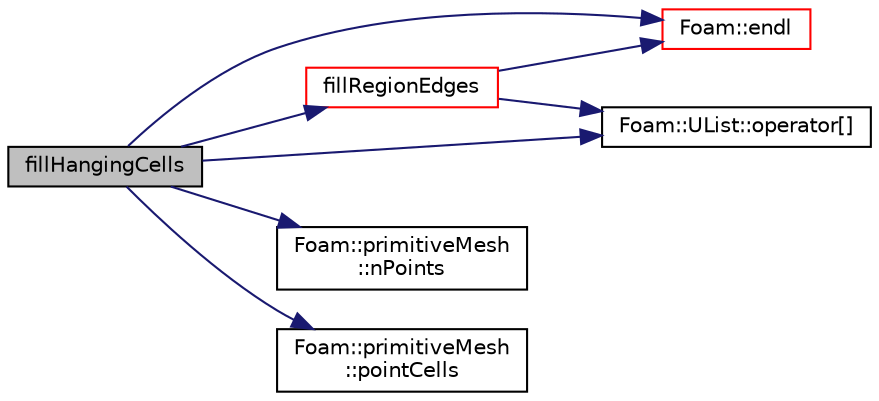 digraph "fillHangingCells"
{
  bgcolor="transparent";
  edge [fontname="Helvetica",fontsize="10",labelfontname="Helvetica",labelfontsize="10"];
  node [fontname="Helvetica",fontsize="10",shape=record];
  rankdir="LR";
  Node1287 [label="fillHangingCells",height=0.2,width=0.4,color="black", fillcolor="grey75", style="filled", fontcolor="black"];
  Node1287 -> Node1288 [color="midnightblue",fontsize="10",style="solid",fontname="Helvetica"];
  Node1288 [label="Foam::endl",height=0.2,width=0.4,color="red",URL="$a21851.html#a2db8fe02a0d3909e9351bb4275b23ce4",tooltip="Add newline and flush stream. "];
  Node1287 -> Node1290 [color="midnightblue",fontsize="10",style="solid",fontname="Helvetica"];
  Node1290 [label="fillRegionEdges",height=0.2,width=0.4,color="red",URL="$a26081.html#af24b1f544bfdcd0b63df803b41892df8",tooltip="Find regionEdges and fill one neighbour. Iterate until nothing. "];
  Node1290 -> Node1336 [color="midnightblue",fontsize="10",style="solid",fontname="Helvetica"];
  Node1336 [label="Foam::UList::operator[]",height=0.2,width=0.4,color="black",URL="$a26837.html#a851e28f7788bbc82f5a4aa9f0efdefe4",tooltip="Return element of UList. "];
  Node1290 -> Node1288 [color="midnightblue",fontsize="10",style="solid",fontname="Helvetica"];
  Node1287 -> Node1381 [color="midnightblue",fontsize="10",style="solid",fontname="Helvetica"];
  Node1381 [label="Foam::primitiveMesh\l::nPoints",height=0.2,width=0.4,color="black",URL="$a28685.html#a1c886a784a597459dbf2d9470798e9dd"];
  Node1287 -> Node1336 [color="midnightblue",fontsize="10",style="solid",fontname="Helvetica"];
  Node1287 -> Node1589 [color="midnightblue",fontsize="10",style="solid",fontname="Helvetica"];
  Node1589 [label="Foam::primitiveMesh\l::pointCells",height=0.2,width=0.4,color="black",URL="$a28685.html#a4397bfc7b201fc2ddfc19b859aca451d"];
}
